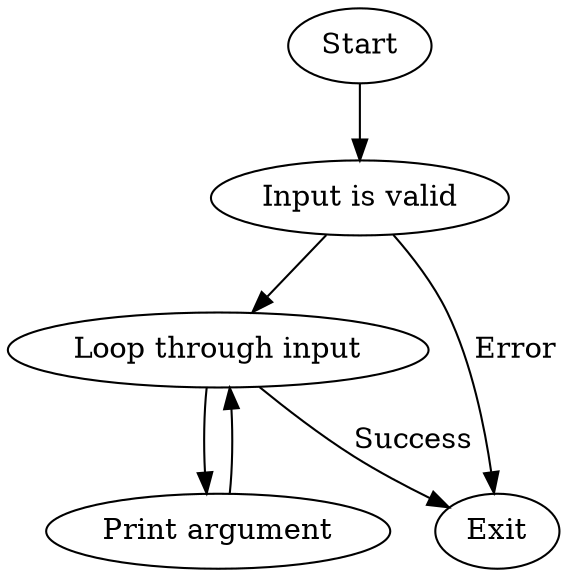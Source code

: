 digraph G {
    start[label="Start"]
    cond1[label="Input is valid"]
    loop1[label="Loop through input"]
    loopbody1[label="Print argument"]
    exit[label="Exit"]

    start -> cond1
    cond1 -> exit[label="Error"]
    cond1 -> loop1
    loop1 -> loopbody1
    loopbody1-> loop1
    loop1-> exit[label="Success"]
}

